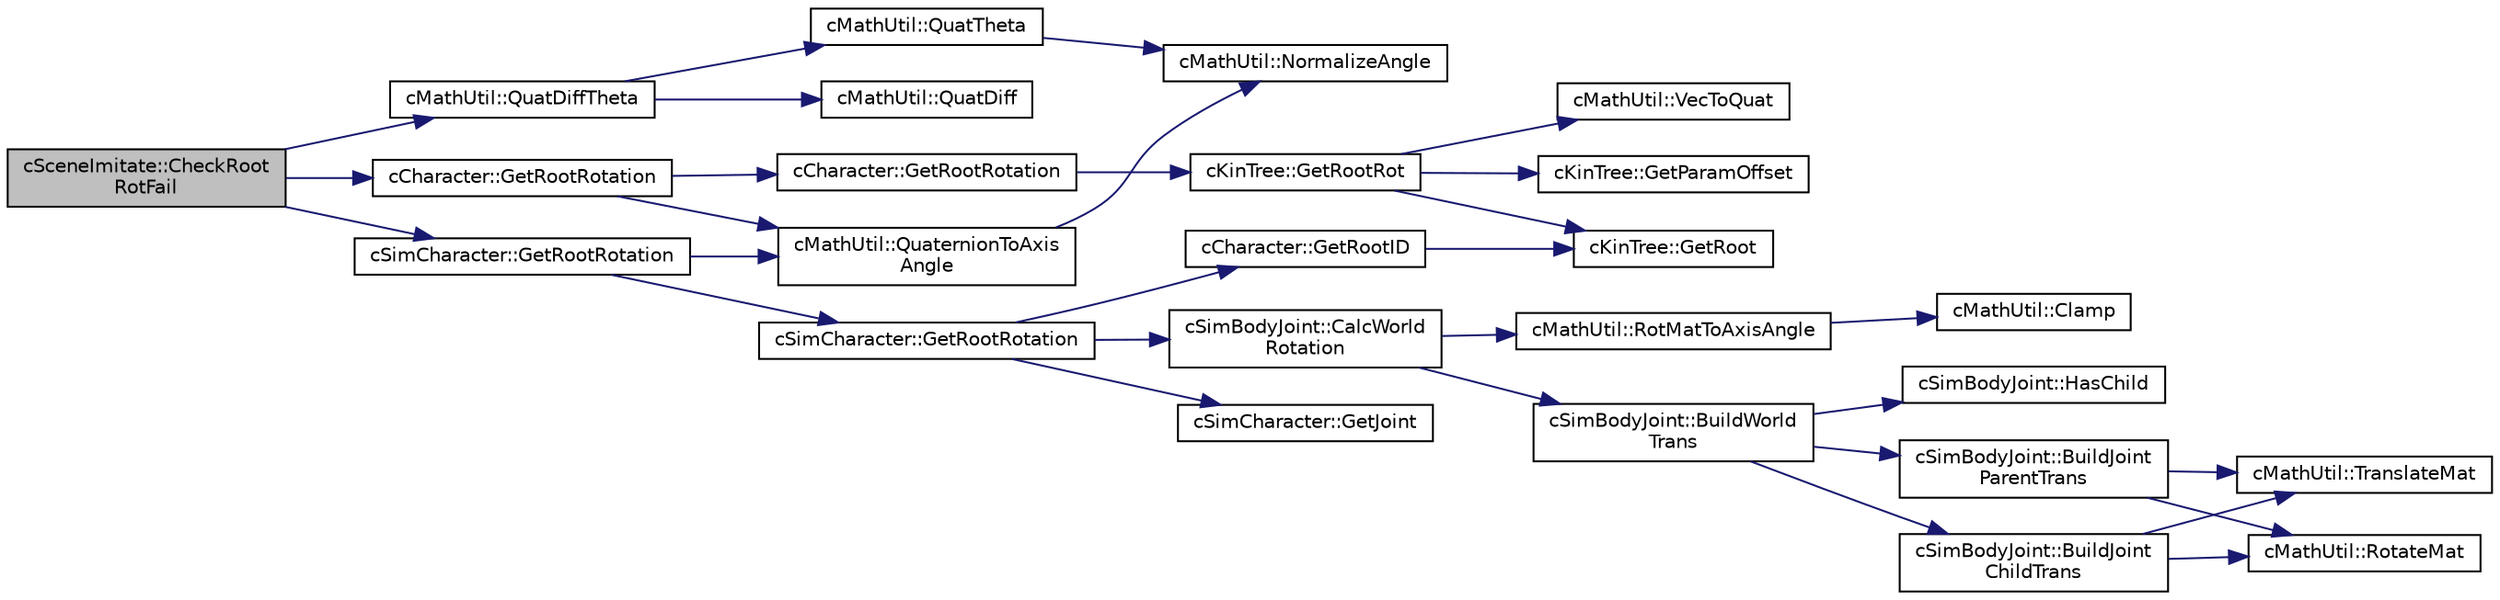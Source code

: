 digraph "cSceneImitate::CheckRootRotFail"
{
 // LATEX_PDF_SIZE
  edge [fontname="Helvetica",fontsize="10",labelfontname="Helvetica",labelfontsize="10"];
  node [fontname="Helvetica",fontsize="10",shape=record];
  rankdir="LR";
  Node1 [label="cSceneImitate::CheckRoot\lRotFail",height=0.2,width=0.4,color="black", fillcolor="grey75", style="filled", fontcolor="black",tooltip=" "];
  Node1 -> Node2 [color="midnightblue",fontsize="10",style="solid",fontname="Helvetica"];
  Node2 [label="cCharacter::GetRootRotation",height=0.2,width=0.4,color="black", fillcolor="white", style="filled",URL="$classc_character.html#ae7d7a30531cab87c5672ff5edb02ce1f",tooltip=" "];
  Node2 -> Node3 [color="midnightblue",fontsize="10",style="solid",fontname="Helvetica"];
  Node3 [label="cCharacter::GetRootRotation",height=0.2,width=0.4,color="black", fillcolor="white", style="filled",URL="$classc_character.html#a72c522b920eab7dbd9f92869faa61ba2",tooltip=" "];
  Node3 -> Node4 [color="midnightblue",fontsize="10",style="solid",fontname="Helvetica"];
  Node4 [label="cKinTree::GetRootRot",height=0.2,width=0.4,color="black", fillcolor="white", style="filled",URL="$classc_kin_tree.html#a2a021db5d70df4fc749693908b4673ae",tooltip=" "];
  Node4 -> Node5 [color="midnightblue",fontsize="10",style="solid",fontname="Helvetica"];
  Node5 [label="cKinTree::GetParamOffset",height=0.2,width=0.4,color="black", fillcolor="white", style="filled",URL="$classc_kin_tree.html#aba4aced4cc6c401006617e288e84e723",tooltip=" "];
  Node4 -> Node6 [color="midnightblue",fontsize="10",style="solid",fontname="Helvetica"];
  Node6 [label="cKinTree::GetRoot",height=0.2,width=0.4,color="black", fillcolor="white", style="filled",URL="$classc_kin_tree.html#a81b9799b03d32762ac820eb0886f369c",tooltip=" "];
  Node4 -> Node7 [color="midnightblue",fontsize="10",style="solid",fontname="Helvetica"];
  Node7 [label="cMathUtil::VecToQuat",height=0.2,width=0.4,color="black", fillcolor="white", style="filled",URL="$classc_math_util.html#a4b295f1a5fa0c95e87b942e62b2248bb",tooltip=" "];
  Node2 -> Node8 [color="midnightblue",fontsize="10",style="solid",fontname="Helvetica"];
  Node8 [label="cMathUtil::QuaternionToAxis\lAngle",height=0.2,width=0.4,color="black", fillcolor="white", style="filled",URL="$classc_math_util.html#a50b3657f58b662fc7e2d2390a2600d1d",tooltip=" "];
  Node8 -> Node9 [color="midnightblue",fontsize="10",style="solid",fontname="Helvetica"];
  Node9 [label="cMathUtil::NormalizeAngle",height=0.2,width=0.4,color="black", fillcolor="white", style="filled",URL="$classc_math_util.html#af61707746c4d8cd651ef5cdbaecf6bfd",tooltip=" "];
  Node1 -> Node10 [color="midnightblue",fontsize="10",style="solid",fontname="Helvetica"];
  Node10 [label="cSimCharacter::GetRootRotation",height=0.2,width=0.4,color="black", fillcolor="white", style="filled",URL="$classc_sim_character.html#aed454c4b88075e80864bd020dbefbb22",tooltip=" "];
  Node10 -> Node11 [color="midnightblue",fontsize="10",style="solid",fontname="Helvetica"];
  Node11 [label="cSimCharacter::GetRootRotation",height=0.2,width=0.4,color="black", fillcolor="white", style="filled",URL="$classc_sim_character.html#a70f5002e3e033a00ea5753e08fc38878",tooltip=" "];
  Node11 -> Node12 [color="midnightblue",fontsize="10",style="solid",fontname="Helvetica"];
  Node12 [label="cSimBodyJoint::CalcWorld\lRotation",height=0.2,width=0.4,color="black", fillcolor="white", style="filled",URL="$classc_sim_body_joint.html#a11a7990aaac57fc7dd13bdf9aff4784f",tooltip=" "];
  Node12 -> Node13 [color="midnightblue",fontsize="10",style="solid",fontname="Helvetica"];
  Node13 [label="cSimBodyJoint::BuildWorld\lTrans",height=0.2,width=0.4,color="black", fillcolor="white", style="filled",URL="$classc_sim_body_joint.html#a033253d748efec2cf6f261ea994a6a62",tooltip=" "];
  Node13 -> Node14 [color="midnightblue",fontsize="10",style="solid",fontname="Helvetica"];
  Node14 [label="cSimBodyJoint::BuildJoint\lChildTrans",height=0.2,width=0.4,color="black", fillcolor="white", style="filled",URL="$classc_sim_body_joint.html#a6f59339830fb1d763a78736818c23ac3",tooltip=" "];
  Node14 -> Node15 [color="midnightblue",fontsize="10",style="solid",fontname="Helvetica"];
  Node15 [label="cMathUtil::RotateMat",height=0.2,width=0.4,color="black", fillcolor="white", style="filled",URL="$classc_math_util.html#a551bc548582ac0db39df5a58feca1f0a",tooltip=" "];
  Node14 -> Node16 [color="midnightblue",fontsize="10",style="solid",fontname="Helvetica"];
  Node16 [label="cMathUtil::TranslateMat",height=0.2,width=0.4,color="black", fillcolor="white", style="filled",URL="$classc_math_util.html#a5550ed48f8beaccbf6827db839ccf542",tooltip=" "];
  Node13 -> Node17 [color="midnightblue",fontsize="10",style="solid",fontname="Helvetica"];
  Node17 [label="cSimBodyJoint::BuildJoint\lParentTrans",height=0.2,width=0.4,color="black", fillcolor="white", style="filled",URL="$classc_sim_body_joint.html#a996f4f4502700fa03bdc896abdee1fe4",tooltip=" "];
  Node17 -> Node15 [color="midnightblue",fontsize="10",style="solid",fontname="Helvetica"];
  Node17 -> Node16 [color="midnightblue",fontsize="10",style="solid",fontname="Helvetica"];
  Node13 -> Node18 [color="midnightblue",fontsize="10",style="solid",fontname="Helvetica"];
  Node18 [label="cSimBodyJoint::HasChild",height=0.2,width=0.4,color="black", fillcolor="white", style="filled",URL="$classc_sim_body_joint.html#a564687afb4acbb768a334263b37720d8",tooltip=" "];
  Node12 -> Node19 [color="midnightblue",fontsize="10",style="solid",fontname="Helvetica"];
  Node19 [label="cMathUtil::RotMatToAxisAngle",height=0.2,width=0.4,color="black", fillcolor="white", style="filled",URL="$classc_math_util.html#a4ff0fa5a8e663a4e806cc8bf7bc138cf",tooltip=" "];
  Node19 -> Node20 [color="midnightblue",fontsize="10",style="solid",fontname="Helvetica"];
  Node20 [label="cMathUtil::Clamp",height=0.2,width=0.4,color="black", fillcolor="white", style="filled",URL="$classc_math_util.html#ac7702e2a05013616d11f03619d9b4f1e",tooltip=" "];
  Node11 -> Node21 [color="midnightblue",fontsize="10",style="solid",fontname="Helvetica"];
  Node21 [label="cSimCharacter::GetJoint",height=0.2,width=0.4,color="black", fillcolor="white", style="filled",URL="$classc_sim_character.html#aa0a30cfb05967fad8b59dd9adfa6f23a",tooltip=" "];
  Node11 -> Node22 [color="midnightblue",fontsize="10",style="solid",fontname="Helvetica"];
  Node22 [label="cCharacter::GetRootID",height=0.2,width=0.4,color="black", fillcolor="white", style="filled",URL="$classc_character.html#a07649022cce07611b977b355f14d489f",tooltip=" "];
  Node22 -> Node6 [color="midnightblue",fontsize="10",style="solid",fontname="Helvetica"];
  Node10 -> Node8 [color="midnightblue",fontsize="10",style="solid",fontname="Helvetica"];
  Node1 -> Node23 [color="midnightblue",fontsize="10",style="solid",fontname="Helvetica"];
  Node23 [label="cMathUtil::QuatDiffTheta",height=0.2,width=0.4,color="black", fillcolor="white", style="filled",URL="$classc_math_util.html#a7ef10ab204ffd81f1a0767a4847cb512",tooltip=" "];
  Node23 -> Node24 [color="midnightblue",fontsize="10",style="solid",fontname="Helvetica"];
  Node24 [label="cMathUtil::QuatDiff",height=0.2,width=0.4,color="black", fillcolor="white", style="filled",URL="$classc_math_util.html#afab2dd54ad48167303bd6c55afaaccc9",tooltip=" "];
  Node23 -> Node25 [color="midnightblue",fontsize="10",style="solid",fontname="Helvetica"];
  Node25 [label="cMathUtil::QuatTheta",height=0.2,width=0.4,color="black", fillcolor="white", style="filled",URL="$classc_math_util.html#abc8be30bcf477d4fa8cdcb7537176e37",tooltip=" "];
  Node25 -> Node9 [color="midnightblue",fontsize="10",style="solid",fontname="Helvetica"];
}

